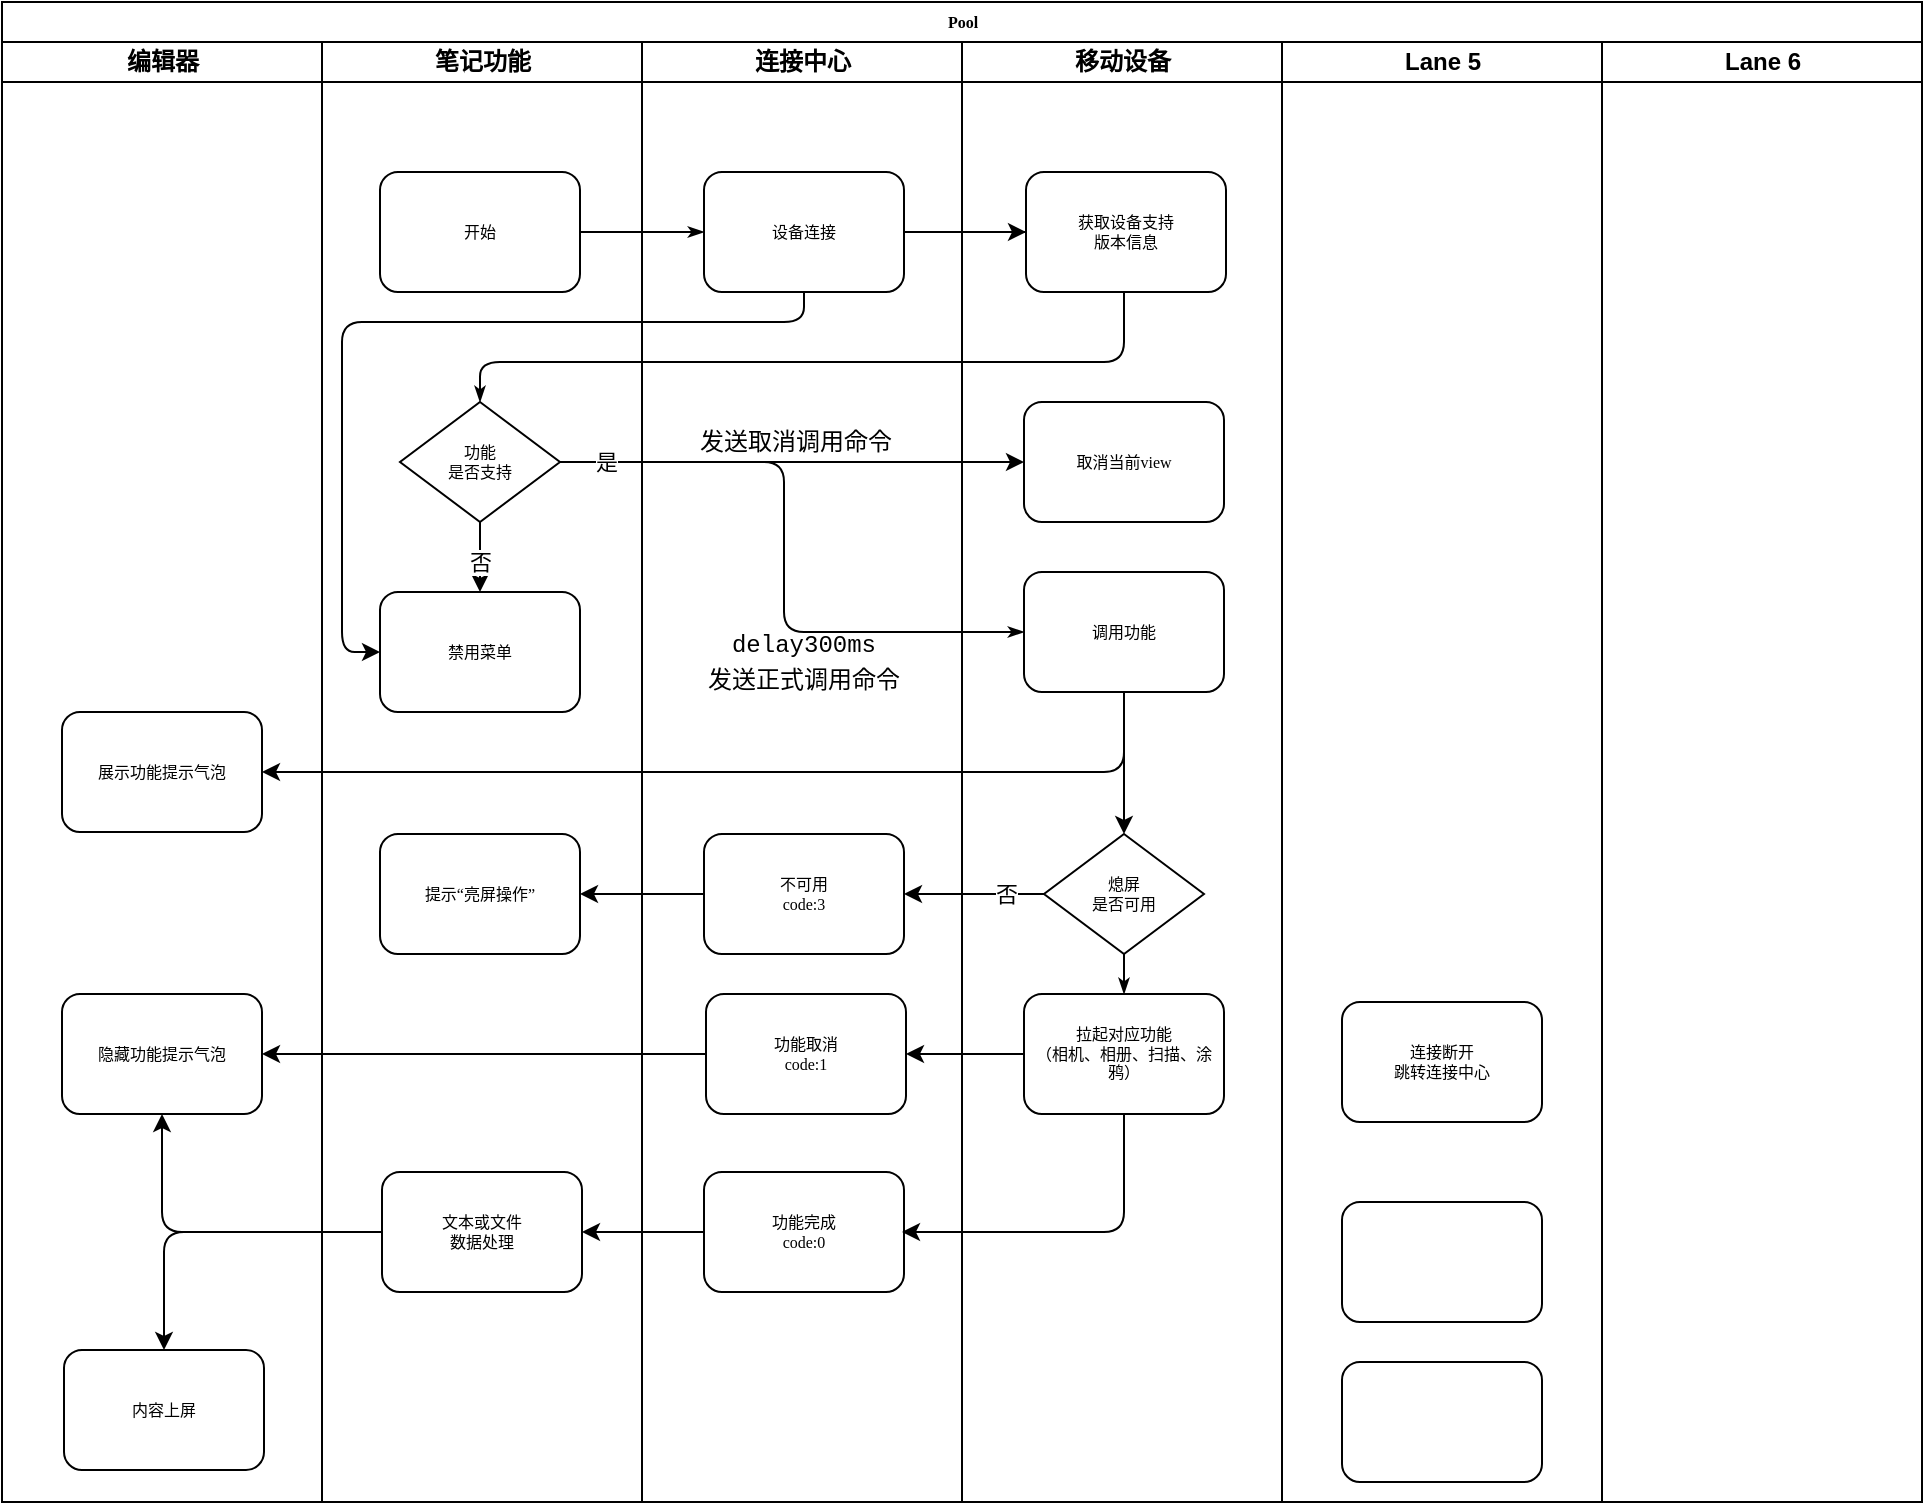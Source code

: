 <mxfile version="21.1.5" type="github">
  <diagram name="Page-1" id="74e2e168-ea6b-b213-b513-2b3c1d86103e">
    <mxGraphModel dx="956" dy="473" grid="1" gridSize="10" guides="1" tooltips="1" connect="1" arrows="1" fold="1" page="1" pageScale="1" pageWidth="1100" pageHeight="850" background="none" math="0" shadow="0">
      <root>
        <mxCell id="0" />
        <mxCell id="1" parent="0" />
        <mxCell id="77e6c97f196da883-1" value="Pool" style="swimlane;html=1;childLayout=stackLayout;startSize=20;rounded=0;shadow=0;labelBackgroundColor=none;strokeWidth=1;fontFamily=Verdana;fontSize=8;align=center;" parent="1" vertex="1">
          <mxGeometry x="70" y="40" width="960" height="750" as="geometry" />
        </mxCell>
        <mxCell id="77e6c97f196da883-2" value="编辑器" style="swimlane;html=1;startSize=20;" parent="77e6c97f196da883-1" vertex="1">
          <mxGeometry y="20" width="160" height="730" as="geometry" />
        </mxCell>
        <mxCell id="1_07ez9jOhSDojLGVaJd-40" value="展示功能提示气泡" style="rounded=1;whiteSpace=wrap;html=1;shadow=0;labelBackgroundColor=none;strokeWidth=1;fontFamily=Verdana;fontSize=8;align=center;" vertex="1" parent="77e6c97f196da883-2">
          <mxGeometry x="30" y="335" width="100" height="60" as="geometry" />
        </mxCell>
        <mxCell id="1_07ez9jOhSDojLGVaJd-43" value="隐藏功能提示气泡" style="rounded=1;whiteSpace=wrap;html=1;shadow=0;labelBackgroundColor=none;strokeWidth=1;fontFamily=Verdana;fontSize=8;align=center;" vertex="1" parent="77e6c97f196da883-2">
          <mxGeometry x="30" y="476" width="100" height="60" as="geometry" />
        </mxCell>
        <mxCell id="1_07ez9jOhSDojLGVaJd-49" value="内容上屏" style="rounded=1;whiteSpace=wrap;html=1;shadow=0;labelBackgroundColor=none;strokeWidth=1;fontFamily=Verdana;fontSize=8;align=center;" vertex="1" parent="77e6c97f196da883-2">
          <mxGeometry x="31" y="654" width="100" height="60" as="geometry" />
        </mxCell>
        <mxCell id="77e6c97f196da883-3" value="笔记功能" style="swimlane;html=1;startSize=20;" parent="77e6c97f196da883-1" vertex="1">
          <mxGeometry x="160" y="20" width="160" height="730" as="geometry" />
        </mxCell>
        <mxCell id="1_07ez9jOhSDojLGVaJd-46" value="文本或文件&lt;br&gt;数据处理" style="rounded=1;whiteSpace=wrap;html=1;shadow=0;labelBackgroundColor=none;strokeWidth=1;fontFamily=Verdana;fontSize=8;align=center;" vertex="1" parent="77e6c97f196da883-3">
          <mxGeometry x="30" y="565" width="100" height="60" as="geometry" />
        </mxCell>
        <mxCell id="1_07ez9jOhSDojLGVaJd-4" value="禁用菜单" style="rounded=1;whiteSpace=wrap;html=1;shadow=0;labelBackgroundColor=none;strokeWidth=1;fontFamily=Verdana;fontSize=8;align=center;" vertex="1" parent="77e6c97f196da883-3">
          <mxGeometry x="29" y="275" width="100" height="60" as="geometry" />
        </mxCell>
        <mxCell id="77e6c97f196da883-4" value="连接中心" style="swimlane;html=1;startSize=20;" parent="77e6c97f196da883-1" vertex="1">
          <mxGeometry x="320" y="20" width="160" height="730" as="geometry" />
        </mxCell>
        <mxCell id="77e6c97f196da883-14" value="功能完成&lt;br&gt;code:0" style="rounded=1;whiteSpace=wrap;html=1;shadow=0;labelBackgroundColor=none;strokeWidth=1;fontFamily=Verdana;fontSize=8;align=center;" parent="77e6c97f196da883-4" vertex="1">
          <mxGeometry x="31" y="565" width="100" height="60" as="geometry" />
        </mxCell>
        <mxCell id="1_07ez9jOhSDojLGVaJd-48" style="edgeStyle=orthogonalEdgeStyle;curved=1;rounded=0;orthogonalLoop=1;jettySize=auto;html=1;exitX=0;exitY=0.5;exitDx=0;exitDy=0;entryX=1;entryY=0.5;entryDx=0;entryDy=0;" edge="1" parent="77e6c97f196da883-1" source="77e6c97f196da883-14" target="1_07ez9jOhSDojLGVaJd-46">
          <mxGeometry relative="1" as="geometry" />
        </mxCell>
        <mxCell id="1_07ez9jOhSDojLGVaJd-50" style="edgeStyle=orthogonalEdgeStyle;rounded=1;orthogonalLoop=1;jettySize=auto;html=1;exitX=0;exitY=0.5;exitDx=0;exitDy=0;entryX=0.5;entryY=0;entryDx=0;entryDy=0;" edge="1" parent="77e6c97f196da883-1" source="1_07ez9jOhSDojLGVaJd-46" target="1_07ez9jOhSDojLGVaJd-49">
          <mxGeometry relative="1" as="geometry" />
        </mxCell>
        <mxCell id="77e6c97f196da883-5" value="移动设备" style="swimlane;html=1;startSize=20;" parent="77e6c97f196da883-1" vertex="1">
          <mxGeometry x="480" y="20" width="160" height="730" as="geometry" />
        </mxCell>
        <mxCell id="77e6c97f196da883-8" value="开始" style="rounded=1;whiteSpace=wrap;html=1;shadow=0;labelBackgroundColor=none;strokeWidth=1;fontFamily=Verdana;fontSize=8;align=center;" parent="77e6c97f196da883-5" vertex="1">
          <mxGeometry x="-291" y="65" width="100" height="60" as="geometry" />
        </mxCell>
        <mxCell id="1_07ez9jOhSDojLGVaJd-3" value="功能&lt;br&gt;是否支持" style="rhombus;whiteSpace=wrap;html=1;rounded=0;shadow=0;labelBackgroundColor=none;strokeWidth=1;fontFamily=Verdana;fontSize=8;align=center;" vertex="1" parent="77e6c97f196da883-5">
          <mxGeometry x="-281" y="180" width="80" height="60" as="geometry" />
        </mxCell>
        <mxCell id="1_07ez9jOhSDojLGVaJd-13" value="提示“亮屏操作”" style="rounded=1;whiteSpace=wrap;html=1;shadow=0;labelBackgroundColor=none;strokeWidth=1;fontFamily=Verdana;fontSize=8;align=center;" vertex="1" parent="77e6c97f196da883-5">
          <mxGeometry x="-291" y="396" width="100" height="60" as="geometry" />
        </mxCell>
        <mxCell id="77e6c97f196da883-26" style="edgeStyle=orthogonalEdgeStyle;rounded=1;html=1;labelBackgroundColor=none;startArrow=none;startFill=0;startSize=5;endArrow=classicThin;endFill=1;endSize=5;jettySize=auto;orthogonalLoop=1;strokeWidth=1;fontFamily=Verdana;fontSize=8" parent="77e6c97f196da883-5" source="77e6c97f196da883-8" target="77e6c97f196da883-11" edge="1">
          <mxGeometry relative="1" as="geometry" />
        </mxCell>
        <mxCell id="77e6c97f196da883-27" style="edgeStyle=orthogonalEdgeStyle;rounded=1;html=1;labelBackgroundColor=none;startArrow=none;startFill=0;startSize=5;endArrow=classicThin;endFill=1;endSize=5;jettySize=auto;orthogonalLoop=1;strokeWidth=1;fontFamily=Verdana;fontSize=8;entryX=0.5;entryY=0;entryDx=0;entryDy=0;" parent="77e6c97f196da883-5" source="77e6c97f196da883-11" target="1_07ez9jOhSDojLGVaJd-3" edge="1">
          <mxGeometry relative="1" as="geometry">
            <Array as="points">
              <mxPoint x="81" y="95" />
              <mxPoint x="81" y="160" />
              <mxPoint x="-241" y="160" />
            </Array>
            <mxPoint x="-248.971" y="155" as="targetPoint" />
          </mxGeometry>
        </mxCell>
        <mxCell id="77e6c97f196da883-11" value="设备连接" style="rounded=1;whiteSpace=wrap;html=1;shadow=0;labelBackgroundColor=none;strokeWidth=1;fontFamily=Verdana;fontSize=8;align=center;" parent="77e6c97f196da883-5" vertex="1">
          <mxGeometry x="-129" y="65" width="100" height="60" as="geometry" />
        </mxCell>
        <mxCell id="1_07ez9jOhSDojLGVaJd-7" value="&lt;div style=&quot;font-family: Menlo, Monaco, &amp;quot;Courier New&amp;quot;, monospace; line-height: 18px;&quot;&gt;&lt;span style=&quot;background-color: rgb(255, 255, 255);&quot;&gt;发送取消调用命令&lt;/span&gt;&lt;/div&gt;" style="text;html=1;strokeColor=none;fillColor=none;align=center;verticalAlign=middle;whiteSpace=wrap;rounded=0;" vertex="1" parent="77e6c97f196da883-5">
          <mxGeometry x="-138" y="185" width="110" height="30" as="geometry" />
        </mxCell>
        <mxCell id="1_07ez9jOhSDojLGVaJd-9" value="&lt;div style=&quot;font-family: Menlo, Monaco, &amp;quot;Courier New&amp;quot;, monospace; line-height: 18px;&quot;&gt;&lt;span style=&quot;background-color: rgb(255, 255, 255);&quot;&gt;delay300ms&lt;/span&gt;&lt;/div&gt;&lt;div style=&quot;font-family: Menlo, Monaco, &amp;quot;Courier New&amp;quot;, monospace; line-height: 18px;&quot;&gt;&lt;span style=&quot;background-color: rgb(255, 255, 255);&quot;&gt;发送正式调用命令&lt;/span&gt;&lt;/div&gt;" style="text;html=1;strokeColor=none;fillColor=none;align=center;verticalAlign=middle;whiteSpace=wrap;rounded=0;" vertex="1" parent="77e6c97f196da883-5">
          <mxGeometry x="-134" y="295" width="110" height="30" as="geometry" />
        </mxCell>
        <mxCell id="1_07ez9jOhSDojLGVaJd-16" value="不可用&lt;br&gt;code:3" style="rounded=1;whiteSpace=wrap;html=1;shadow=0;labelBackgroundColor=none;strokeWidth=1;fontFamily=Verdana;fontSize=8;align=center;" vertex="1" parent="77e6c97f196da883-5">
          <mxGeometry x="-129" y="396" width="100" height="60" as="geometry" />
        </mxCell>
        <mxCell id="1_07ez9jOhSDojLGVaJd-18" value="功能取消&lt;br&gt;code:1" style="rounded=1;whiteSpace=wrap;html=1;shadow=0;labelBackgroundColor=none;strokeWidth=1;fontFamily=Verdana;fontSize=8;align=center;" vertex="1" parent="77e6c97f196da883-5">
          <mxGeometry x="-128" y="476" width="100" height="60" as="geometry" />
        </mxCell>
        <mxCell id="1_07ez9jOhSDojLGVaJd-14" style="edgeStyle=orthogonalEdgeStyle;rounded=0;orthogonalLoop=1;jettySize=auto;html=1;exitX=0;exitY=0.5;exitDx=0;exitDy=0;entryX=1;entryY=0.5;entryDx=0;entryDy=0;" edge="1" parent="77e6c97f196da883-5" source="77e6c97f196da883-13" target="1_07ez9jOhSDojLGVaJd-16">
          <mxGeometry relative="1" as="geometry" />
        </mxCell>
        <mxCell id="1_07ez9jOhSDojLGVaJd-15" value="否" style="edgeLabel;html=1;align=center;verticalAlign=middle;resizable=0;points=[];" vertex="1" connectable="0" parent="1_07ez9jOhSDojLGVaJd-14">
          <mxGeometry x="-0.811" y="-1" relative="1" as="geometry">
            <mxPoint x="-13" y="1" as="offset" />
          </mxGeometry>
        </mxCell>
        <mxCell id="1_07ez9jOhSDojLGVaJd-17" style="edgeStyle=orthogonalEdgeStyle;rounded=0;orthogonalLoop=1;jettySize=auto;html=1;exitX=0;exitY=0.5;exitDx=0;exitDy=0;entryX=1;entryY=0.5;entryDx=0;entryDy=0;" edge="1" parent="77e6c97f196da883-5" source="1_07ez9jOhSDojLGVaJd-16" target="1_07ez9jOhSDojLGVaJd-13">
          <mxGeometry relative="1" as="geometry" />
        </mxCell>
        <mxCell id="77e6c97f196da883-12" value="取消当前view" style="rounded=1;whiteSpace=wrap;html=1;shadow=0;labelBackgroundColor=none;strokeWidth=1;fontFamily=Verdana;fontSize=8;align=center;" parent="77e6c97f196da883-5" vertex="1">
          <mxGeometry x="31" y="180" width="100" height="60" as="geometry" />
        </mxCell>
        <mxCell id="77e6c97f196da883-13" value="熄屏&lt;br&gt;是否可用" style="rhombus;whiteSpace=wrap;html=1;rounded=0;shadow=0;labelBackgroundColor=none;strokeWidth=1;fontFamily=Verdana;fontSize=8;align=center;" parent="77e6c97f196da883-5" vertex="1">
          <mxGeometry x="41" y="396" width="80" height="60" as="geometry" />
        </mxCell>
        <mxCell id="1_07ez9jOhSDojLGVaJd-1" value="获取设备支持&lt;br&gt;版本信息" style="rounded=1;whiteSpace=wrap;html=1;shadow=0;labelBackgroundColor=none;strokeWidth=1;fontFamily=Verdana;fontSize=8;align=center;" vertex="1" parent="77e6c97f196da883-5">
          <mxGeometry x="32" y="65" width="100" height="60" as="geometry" />
        </mxCell>
        <mxCell id="1_07ez9jOhSDojLGVaJd-12" style="edgeStyle=orthogonalEdgeStyle;rounded=0;orthogonalLoop=1;jettySize=auto;html=1;exitX=0.5;exitY=1;exitDx=0;exitDy=0;entryX=0.5;entryY=0;entryDx=0;entryDy=0;" edge="1" parent="77e6c97f196da883-5" source="1_07ez9jOhSDojLGVaJd-8" target="77e6c97f196da883-13">
          <mxGeometry relative="1" as="geometry" />
        </mxCell>
        <mxCell id="1_07ez9jOhSDojLGVaJd-8" value="调用功能" style="rounded=1;whiteSpace=wrap;html=1;shadow=0;labelBackgroundColor=none;strokeWidth=1;fontFamily=Verdana;fontSize=8;align=center;" vertex="1" parent="77e6c97f196da883-5">
          <mxGeometry x="31" y="265" width="100" height="60" as="geometry" />
        </mxCell>
        <mxCell id="77e6c97f196da883-15" value="拉起对应功能&lt;br&gt;（相机、相册、扫描、涂鸦）" style="rounded=1;whiteSpace=wrap;html=1;shadow=0;labelBackgroundColor=none;strokeWidth=1;fontFamily=Verdana;fontSize=8;align=center;" parent="77e6c97f196da883-5" vertex="1">
          <mxGeometry x="31" y="476" width="100" height="60" as="geometry" />
        </mxCell>
        <mxCell id="77e6c97f196da883-33" style="edgeStyle=orthogonalEdgeStyle;rounded=1;html=1;labelBackgroundColor=none;startArrow=none;startFill=0;startSize=5;endArrow=classicThin;endFill=1;endSize=5;jettySize=auto;orthogonalLoop=1;strokeWidth=1;fontFamily=Verdana;fontSize=8" parent="77e6c97f196da883-5" source="77e6c97f196da883-13" target="77e6c97f196da883-15" edge="1">
          <mxGeometry relative="1" as="geometry" />
        </mxCell>
        <mxCell id="1_07ez9jOhSDojLGVaJd-2" style="edgeStyle=orthogonalEdgeStyle;rounded=0;orthogonalLoop=1;jettySize=auto;html=1;exitX=1;exitY=0.5;exitDx=0;exitDy=0;entryX=0;entryY=0.5;entryDx=0;entryDy=0;" edge="1" parent="77e6c97f196da883-5" source="77e6c97f196da883-11" target="1_07ez9jOhSDojLGVaJd-1">
          <mxGeometry relative="1" as="geometry" />
        </mxCell>
        <mxCell id="1_07ez9jOhSDojLGVaJd-6" style="edgeStyle=orthogonalEdgeStyle;rounded=0;orthogonalLoop=1;jettySize=auto;html=1;exitX=1;exitY=0.5;exitDx=0;exitDy=0;entryX=0;entryY=0.5;entryDx=0;entryDy=0;" edge="1" parent="77e6c97f196da883-5" source="1_07ez9jOhSDojLGVaJd-3" target="77e6c97f196da883-12">
          <mxGeometry relative="1" as="geometry" />
        </mxCell>
        <mxCell id="77e6c97f196da883-29" style="edgeStyle=orthogonalEdgeStyle;rounded=1;html=1;labelBackgroundColor=none;startArrow=none;startFill=0;startSize=5;endArrow=classicThin;endFill=1;endSize=5;jettySize=auto;orthogonalLoop=1;strokeWidth=1;fontFamily=Verdana;fontSize=8;entryX=0;entryY=0.5;entryDx=0;entryDy=0;exitX=1;exitY=0.5;exitDx=0;exitDy=0;" parent="77e6c97f196da883-5" source="1_07ez9jOhSDojLGVaJd-3" target="1_07ez9jOhSDojLGVaJd-8" edge="1">
          <mxGeometry relative="1" as="geometry">
            <Array as="points">
              <mxPoint x="-89" y="210" />
              <mxPoint x="-89" y="295" />
            </Array>
          </mxGeometry>
        </mxCell>
        <mxCell id="1_07ez9jOhSDojLGVaJd-10" value="是" style="edgeLabel;html=1;align=center;verticalAlign=middle;resizable=0;points=[];" vertex="1" connectable="0" parent="77e6c97f196da883-29">
          <mxGeometry x="-0.857" relative="1" as="geometry">
            <mxPoint as="offset" />
          </mxGeometry>
        </mxCell>
        <mxCell id="1_07ez9jOhSDojLGVaJd-19" style="edgeStyle=orthogonalEdgeStyle;rounded=0;orthogonalLoop=1;jettySize=auto;html=1;exitX=0;exitY=0.5;exitDx=0;exitDy=0;entryX=1;entryY=0.5;entryDx=0;entryDy=0;" edge="1" parent="77e6c97f196da883-5" source="77e6c97f196da883-15" target="1_07ez9jOhSDojLGVaJd-18">
          <mxGeometry relative="1" as="geometry" />
        </mxCell>
        <mxCell id="77e6c97f196da883-6" value="Lane 5" style="swimlane;html=1;startSize=20;" parent="77e6c97f196da883-1" vertex="1">
          <mxGeometry x="640" y="20" width="160" height="730" as="geometry" />
        </mxCell>
        <mxCell id="77e6c97f196da883-22" value="" style="rounded=1;whiteSpace=wrap;html=1;shadow=0;labelBackgroundColor=none;strokeWidth=1;fontFamily=Verdana;fontSize=8;align=center;" parent="77e6c97f196da883-6" vertex="1">
          <mxGeometry x="30" y="580" width="100" height="60" as="geometry" />
        </mxCell>
        <mxCell id="77e6c97f196da883-23" value="" style="rounded=1;whiteSpace=wrap;html=1;shadow=0;labelBackgroundColor=none;strokeWidth=1;fontFamily=Verdana;fontSize=8;align=center;" parent="77e6c97f196da883-6" vertex="1">
          <mxGeometry x="30" y="660" width="100" height="60" as="geometry" />
        </mxCell>
        <mxCell id="77e6c97f196da883-10" value="连接断开&lt;br&gt;跳转连接中心" style="rounded=1;whiteSpace=wrap;html=1;shadow=0;labelBackgroundColor=none;strokeWidth=1;fontFamily=Verdana;fontSize=8;align=center;" parent="77e6c97f196da883-6" vertex="1">
          <mxGeometry x="30" y="480" width="100" height="60" as="geometry" />
        </mxCell>
        <mxCell id="77e6c97f196da883-7" value="Lane 6" style="swimlane;html=1;startSize=20;" parent="77e6c97f196da883-1" vertex="1">
          <mxGeometry x="800" y="20" width="160" height="730" as="geometry" />
        </mxCell>
        <mxCell id="1_07ez9jOhSDojLGVaJd-42" style="edgeStyle=orthogonalEdgeStyle;rounded=1;orthogonalLoop=1;jettySize=auto;html=1;exitX=0.5;exitY=1;exitDx=0;exitDy=0;entryX=1;entryY=0.5;entryDx=0;entryDy=0;" edge="1" parent="77e6c97f196da883-1" source="1_07ez9jOhSDojLGVaJd-8" target="1_07ez9jOhSDojLGVaJd-40">
          <mxGeometry relative="1" as="geometry" />
        </mxCell>
        <mxCell id="1_07ez9jOhSDojLGVaJd-44" style="edgeStyle=orthogonalEdgeStyle;curved=1;rounded=0;orthogonalLoop=1;jettySize=auto;html=1;exitX=0;exitY=0.5;exitDx=0;exitDy=0;entryX=1;entryY=0.5;entryDx=0;entryDy=0;" edge="1" parent="77e6c97f196da883-1" source="1_07ez9jOhSDojLGVaJd-18" target="1_07ez9jOhSDojLGVaJd-43">
          <mxGeometry relative="1" as="geometry" />
        </mxCell>
        <mxCell id="1_07ez9jOhSDojLGVaJd-45" style="edgeStyle=orthogonalEdgeStyle;rounded=1;orthogonalLoop=1;jettySize=auto;html=1;exitX=0.5;exitY=1;exitDx=0;exitDy=0;" edge="1" parent="77e6c97f196da883-1" source="77e6c97f196da883-15">
          <mxGeometry relative="1" as="geometry">
            <mxPoint x="450" y="615" as="targetPoint" />
            <Array as="points">
              <mxPoint x="561" y="615" />
            </Array>
          </mxGeometry>
        </mxCell>
        <mxCell id="1_07ez9jOhSDojLGVaJd-47" style="edgeStyle=orthogonalEdgeStyle;rounded=1;orthogonalLoop=1;jettySize=auto;html=1;exitX=0;exitY=0.5;exitDx=0;exitDy=0;entryX=0.5;entryY=1;entryDx=0;entryDy=0;" edge="1" parent="77e6c97f196da883-1" source="1_07ez9jOhSDojLGVaJd-46" target="1_07ez9jOhSDojLGVaJd-43">
          <mxGeometry relative="1" as="geometry">
            <Array as="points">
              <mxPoint x="80" y="615" />
            </Array>
          </mxGeometry>
        </mxCell>
        <mxCell id="1_07ez9jOhSDojLGVaJd-5" style="edgeStyle=orthogonalEdgeStyle;rounded=0;orthogonalLoop=1;jettySize=auto;html=1;exitX=0.5;exitY=1;exitDx=0;exitDy=0;entryX=0.5;entryY=0;entryDx=0;entryDy=0;" edge="1" parent="77e6c97f196da883-1" source="1_07ez9jOhSDojLGVaJd-3" target="1_07ez9jOhSDojLGVaJd-4">
          <mxGeometry relative="1" as="geometry" />
        </mxCell>
        <mxCell id="1_07ez9jOhSDojLGVaJd-11" value="否" style="edgeLabel;html=1;align=center;verticalAlign=middle;resizable=0;points=[];" vertex="1" connectable="0" parent="1_07ez9jOhSDojLGVaJd-5">
          <mxGeometry x="-0.486" y="-1" relative="1" as="geometry">
            <mxPoint x="1" y="11" as="offset" />
          </mxGeometry>
        </mxCell>
        <mxCell id="1_07ez9jOhSDojLGVaJd-51" style="edgeStyle=orthogonalEdgeStyle;rounded=1;orthogonalLoop=1;jettySize=auto;html=1;exitX=0.5;exitY=1;exitDx=0;exitDy=0;" edge="1" parent="77e6c97f196da883-1" source="77e6c97f196da883-11" target="1_07ez9jOhSDojLGVaJd-4">
          <mxGeometry relative="1" as="geometry">
            <mxPoint x="189" y="325" as="targetPoint" />
            <Array as="points">
              <mxPoint x="401" y="160" />
              <mxPoint x="170" y="160" />
              <mxPoint x="170" y="325" />
            </Array>
          </mxGeometry>
        </mxCell>
      </root>
    </mxGraphModel>
  </diagram>
</mxfile>
